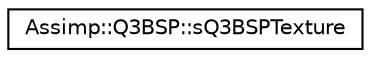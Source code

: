 digraph "Graphical Class Hierarchy"
{
  edge [fontname="Helvetica",fontsize="10",labelfontname="Helvetica",labelfontsize="10"];
  node [fontname="Helvetica",fontsize="10",shape=record];
  rankdir="LR";
  Node1 [label="Assimp::Q3BSP::sQ3BSPTexture",height=0.2,width=0.4,color="black", fillcolor="white", style="filled",URL="$struct_assimp_1_1_q3_b_s_p_1_1s_q3_b_s_p_texture.html",tooltip="A quake3 texture name. "];
}
